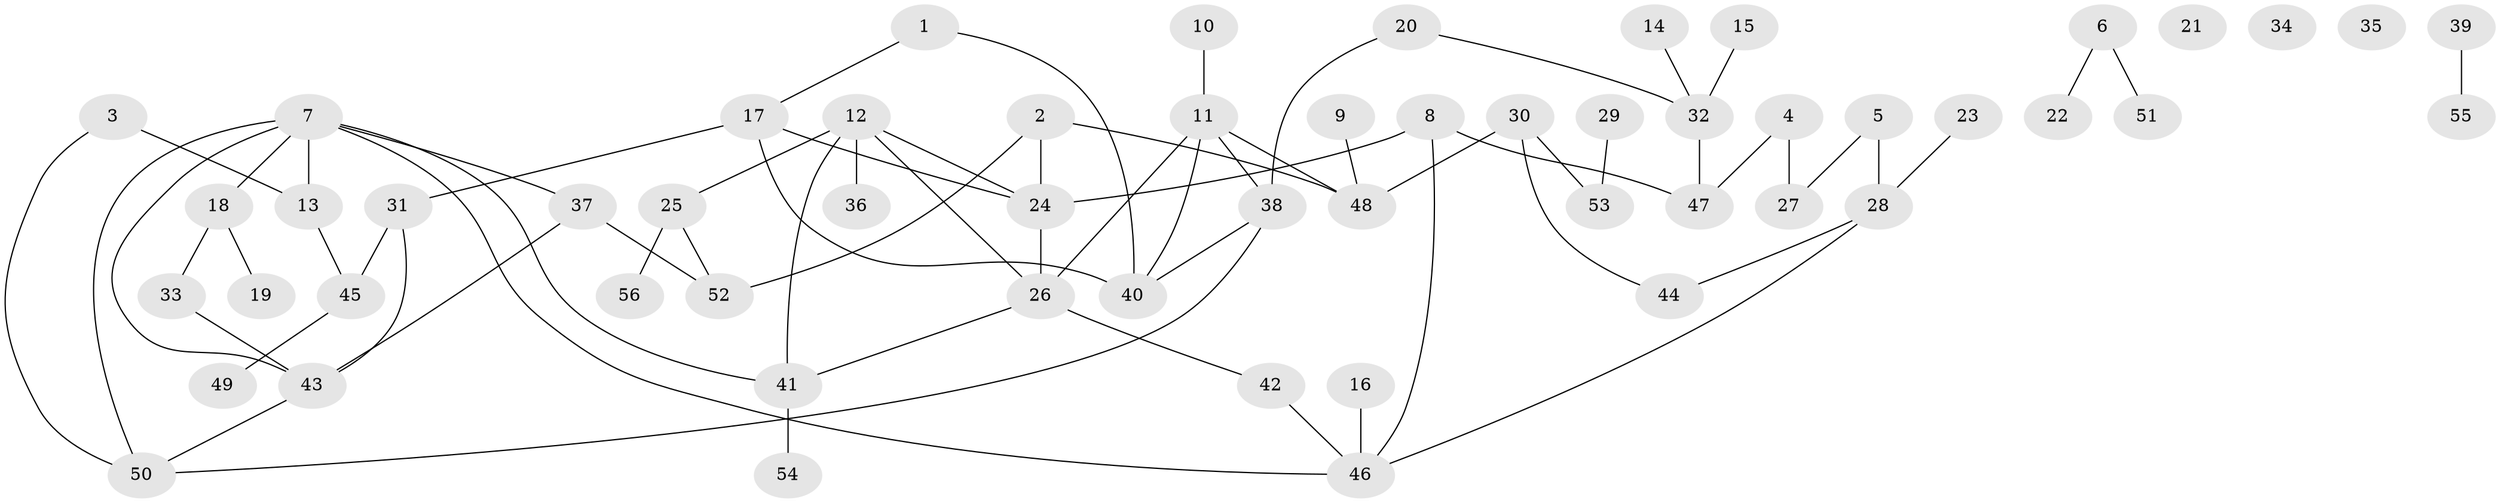 // Generated by graph-tools (version 1.1) at 2025/33/03/09/25 02:33:26]
// undirected, 56 vertices, 70 edges
graph export_dot {
graph [start="1"]
  node [color=gray90,style=filled];
  1;
  2;
  3;
  4;
  5;
  6;
  7;
  8;
  9;
  10;
  11;
  12;
  13;
  14;
  15;
  16;
  17;
  18;
  19;
  20;
  21;
  22;
  23;
  24;
  25;
  26;
  27;
  28;
  29;
  30;
  31;
  32;
  33;
  34;
  35;
  36;
  37;
  38;
  39;
  40;
  41;
  42;
  43;
  44;
  45;
  46;
  47;
  48;
  49;
  50;
  51;
  52;
  53;
  54;
  55;
  56;
  1 -- 17;
  1 -- 40;
  2 -- 24;
  2 -- 48;
  2 -- 52;
  3 -- 13;
  3 -- 50;
  4 -- 27;
  4 -- 47;
  5 -- 27;
  5 -- 28;
  6 -- 22;
  6 -- 51;
  7 -- 13;
  7 -- 18;
  7 -- 37;
  7 -- 41;
  7 -- 43;
  7 -- 46;
  7 -- 50;
  8 -- 24;
  8 -- 46;
  8 -- 47;
  9 -- 48;
  10 -- 11;
  11 -- 26;
  11 -- 38;
  11 -- 40;
  11 -- 48;
  12 -- 24;
  12 -- 25;
  12 -- 26;
  12 -- 36;
  12 -- 41;
  13 -- 45;
  14 -- 32;
  15 -- 32;
  16 -- 46;
  17 -- 24;
  17 -- 31;
  17 -- 40;
  18 -- 19;
  18 -- 33;
  20 -- 32;
  20 -- 38;
  23 -- 28;
  24 -- 26;
  25 -- 52;
  25 -- 56;
  26 -- 41;
  26 -- 42;
  28 -- 44;
  28 -- 46;
  29 -- 53;
  30 -- 44;
  30 -- 48;
  30 -- 53;
  31 -- 43;
  31 -- 45;
  32 -- 47;
  33 -- 43;
  37 -- 43;
  37 -- 52;
  38 -- 40;
  38 -- 50;
  39 -- 55;
  41 -- 54;
  42 -- 46;
  43 -- 50;
  45 -- 49;
}
